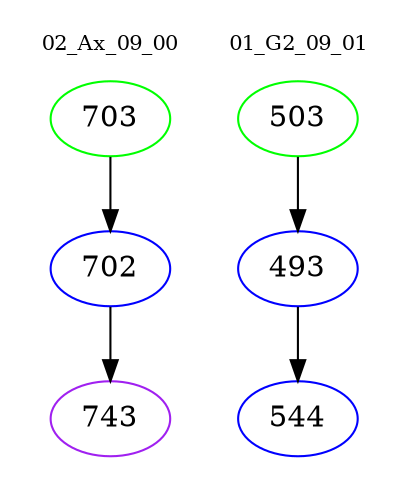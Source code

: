 digraph{
subgraph cluster_0 {
color = white
label = "02_Ax_09_00";
fontsize=10;
T0_703 [label="703", color="green"]
T0_703 -> T0_702 [color="black"]
T0_702 [label="702", color="blue"]
T0_702 -> T0_743 [color="black"]
T0_743 [label="743", color="purple"]
}
subgraph cluster_1 {
color = white
label = "01_G2_09_01";
fontsize=10;
T1_503 [label="503", color="green"]
T1_503 -> T1_493 [color="black"]
T1_493 [label="493", color="blue"]
T1_493 -> T1_544 [color="black"]
T1_544 [label="544", color="blue"]
}
}
